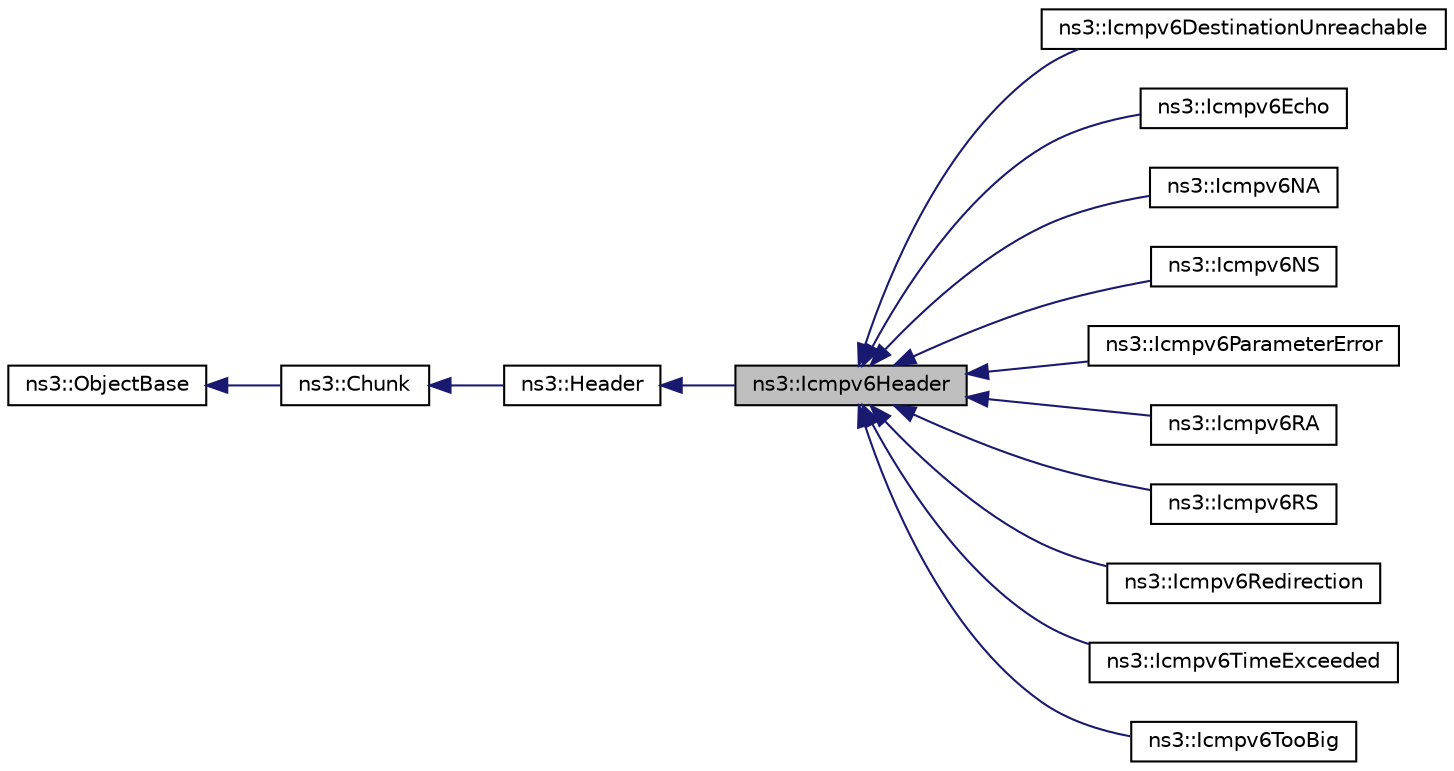 digraph "ns3::Icmpv6Header"
{
 // LATEX_PDF_SIZE
  edge [fontname="Helvetica",fontsize="10",labelfontname="Helvetica",labelfontsize="10"];
  node [fontname="Helvetica",fontsize="10",shape=record];
  rankdir="LR";
  Node1 [label="ns3::Icmpv6Header",height=0.2,width=0.4,color="black", fillcolor="grey75", style="filled", fontcolor="black",tooltip="ICMPv6 header."];
  Node2 -> Node1 [dir="back",color="midnightblue",fontsize="10",style="solid",fontname="Helvetica"];
  Node2 [label="ns3::Header",height=0.2,width=0.4,color="black", fillcolor="white", style="filled",URL="$classns3_1_1_header.html",tooltip="Protocol header serialization and deserialization."];
  Node3 -> Node2 [dir="back",color="midnightblue",fontsize="10",style="solid",fontname="Helvetica"];
  Node3 [label="ns3::Chunk",height=0.2,width=0.4,color="black", fillcolor="white", style="filled",URL="$classns3_1_1_chunk.html",tooltip="abstract base class for ns3::Header and ns3::Trailer"];
  Node4 -> Node3 [dir="back",color="midnightblue",fontsize="10",style="solid",fontname="Helvetica"];
  Node4 [label="ns3::ObjectBase",height=0.2,width=0.4,color="black", fillcolor="white", style="filled",URL="$classns3_1_1_object_base.html",tooltip="Anchor the ns-3 type and attribute system."];
  Node1 -> Node5 [dir="back",color="midnightblue",fontsize="10",style="solid",fontname="Helvetica"];
  Node5 [label="ns3::Icmpv6DestinationUnreachable",height=0.2,width=0.4,color="black", fillcolor="white", style="filled",URL="$classns3_1_1_icmpv6_destination_unreachable.html",tooltip="ICMPv6 Error Destination Unreachable header."];
  Node1 -> Node6 [dir="back",color="midnightblue",fontsize="10",style="solid",fontname="Helvetica"];
  Node6 [label="ns3::Icmpv6Echo",height=0.2,width=0.4,color="black", fillcolor="white", style="filled",URL="$classns3_1_1_icmpv6_echo.html",tooltip="ICMPv6 Echo message."];
  Node1 -> Node7 [dir="back",color="midnightblue",fontsize="10",style="solid",fontname="Helvetica"];
  Node7 [label="ns3::Icmpv6NA",height=0.2,width=0.4,color="black", fillcolor="white", style="filled",URL="$classns3_1_1_icmpv6_n_a.html",tooltip="ICMPv6 Neighbor Advertisement header."];
  Node1 -> Node8 [dir="back",color="midnightblue",fontsize="10",style="solid",fontname="Helvetica"];
  Node8 [label="ns3::Icmpv6NS",height=0.2,width=0.4,color="black", fillcolor="white", style="filled",URL="$classns3_1_1_icmpv6_n_s.html",tooltip="ICMPv6 Neighbor Solicitation header."];
  Node1 -> Node9 [dir="back",color="midnightblue",fontsize="10",style="solid",fontname="Helvetica"];
  Node9 [label="ns3::Icmpv6ParameterError",height=0.2,width=0.4,color="black", fillcolor="white", style="filled",URL="$classns3_1_1_icmpv6_parameter_error.html",tooltip="ICMPv6 Error Parameter Error header."];
  Node1 -> Node10 [dir="back",color="midnightblue",fontsize="10",style="solid",fontname="Helvetica"];
  Node10 [label="ns3::Icmpv6RA",height=0.2,width=0.4,color="black", fillcolor="white", style="filled",URL="$classns3_1_1_icmpv6_r_a.html",tooltip="ICMPv6 Router Advertisement header."];
  Node1 -> Node11 [dir="back",color="midnightblue",fontsize="10",style="solid",fontname="Helvetica"];
  Node11 [label="ns3::Icmpv6RS",height=0.2,width=0.4,color="black", fillcolor="white", style="filled",URL="$classns3_1_1_icmpv6_r_s.html",tooltip="ICMPv6 Router Solicitation header."];
  Node1 -> Node12 [dir="back",color="midnightblue",fontsize="10",style="solid",fontname="Helvetica"];
  Node12 [label="ns3::Icmpv6Redirection",height=0.2,width=0.4,color="black", fillcolor="white", style="filled",URL="$classns3_1_1_icmpv6_redirection.html",tooltip="ICMPv6 Redirection header."];
  Node1 -> Node13 [dir="back",color="midnightblue",fontsize="10",style="solid",fontname="Helvetica"];
  Node13 [label="ns3::Icmpv6TimeExceeded",height=0.2,width=0.4,color="black", fillcolor="white", style="filled",URL="$classns3_1_1_icmpv6_time_exceeded.html",tooltip="ICMPv6 Error Time Exceeded header."];
  Node1 -> Node14 [dir="back",color="midnightblue",fontsize="10",style="solid",fontname="Helvetica"];
  Node14 [label="ns3::Icmpv6TooBig",height=0.2,width=0.4,color="black", fillcolor="white", style="filled",URL="$classns3_1_1_icmpv6_too_big.html",tooltip="ICMPv6 Error Too Big header."];
}
